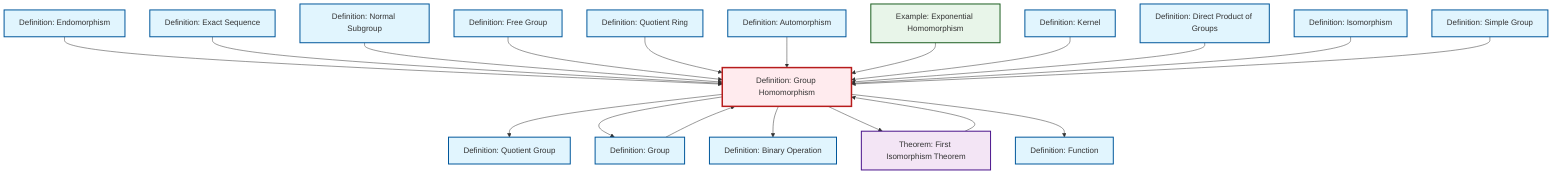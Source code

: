 graph TD
    classDef definition fill:#e1f5fe,stroke:#01579b,stroke-width:2px
    classDef theorem fill:#f3e5f5,stroke:#4a148c,stroke-width:2px
    classDef axiom fill:#fff3e0,stroke:#e65100,stroke-width:2px
    classDef example fill:#e8f5e9,stroke:#1b5e20,stroke-width:2px
    classDef current fill:#ffebee,stroke:#b71c1c,stroke-width:3px
    def-simple-group["Definition: Simple Group"]:::definition
    def-function["Definition: Function"]:::definition
    def-automorphism["Definition: Automorphism"]:::definition
    def-isomorphism["Definition: Isomorphism"]:::definition
    def-quotient-group["Definition: Quotient Group"]:::definition
    def-kernel["Definition: Kernel"]:::definition
    def-direct-product["Definition: Direct Product of Groups"]:::definition
    def-normal-subgroup["Definition: Normal Subgroup"]:::definition
    thm-first-isomorphism["Theorem: First Isomorphism Theorem"]:::theorem
    def-homomorphism["Definition: Group Homomorphism"]:::definition
    ex-exponential-homomorphism["Example: Exponential Homomorphism"]:::example
    def-exact-sequence["Definition: Exact Sequence"]:::definition
    def-binary-operation["Definition: Binary Operation"]:::definition
    def-free-group["Definition: Free Group"]:::definition
    def-endomorphism["Definition: Endomorphism"]:::definition
    def-group["Definition: Group"]:::definition
    def-quotient-ring["Definition: Quotient Ring"]:::definition
    def-endomorphism --> def-homomorphism
    def-exact-sequence --> def-homomorphism
    def-normal-subgroup --> def-homomorphism
    def-free-group --> def-homomorphism
    def-quotient-ring --> def-homomorphism
    def-automorphism --> def-homomorphism
    def-homomorphism --> def-quotient-group
    ex-exponential-homomorphism --> def-homomorphism
    def-homomorphism --> def-group
    def-homomorphism --> def-binary-operation
    def-kernel --> def-homomorphism
    def-direct-product --> def-homomorphism
    def-group --> def-homomorphism
    def-homomorphism --> thm-first-isomorphism
    def-homomorphism --> def-function
    def-isomorphism --> def-homomorphism
    thm-first-isomorphism --> def-homomorphism
    def-simple-group --> def-homomorphism
    class def-homomorphism current